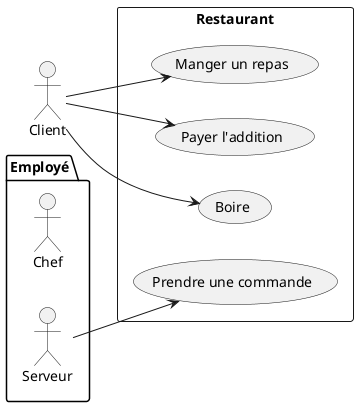 @startuml
left to right direction
skinparam backgroundcolor transparent
actor Client as g
Package Employé {
  actor Chef as c
  actor "Serveur" as fc
}
Rectangle Restaurant {
  usecase "Manger un repas" as UC1
  usecase "Payer l'addition" as UC2
  usecase "Boire" as UC3
  usecase "Prendre une commande" as UC4
}
fc --> UC4
g --> UC1
g --> UC2
g --> UC3
@enduml